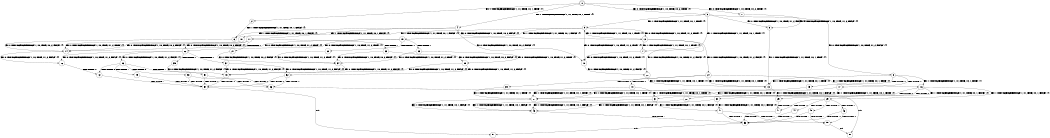 digraph BCG {
size = "7, 10.5";
center = TRUE;
node [shape = circle];
0 [peripheries = 2];
0 -> 1 [label = "EX !0 !ATOMIC_EXCH_BRANCH (1, +0, TRUE, +0, 2, TRUE) !{}"];
0 -> 2 [label = "EX !1 !ATOMIC_EXCH_BRANCH (1, +1, TRUE, +0, 1, TRUE) !{}"];
0 -> 3 [label = "EX !0 !ATOMIC_EXCH_BRANCH (1, +0, TRUE, +0, 2, TRUE) !{}"];
0 -> 4 [label = "EX !1 !ATOMIC_EXCH_BRANCH (1, +1, TRUE, +0, 1, TRUE) !{}"];
1 -> 5 [label = "EX !0 !ATOMIC_EXCH_BRANCH (1, +0, TRUE, +1, 2, FALSE) !{}"];
2 -> 6 [label = "EX !1 !ATOMIC_EXCH_BRANCH (1, +1, TRUE, +0, 1, FALSE) !{}"];
3 -> 5 [label = "EX !0 !ATOMIC_EXCH_BRANCH (1, +0, TRUE, +1, 2, FALSE) !{}"];
3 -> 7 [label = "EX !1 !ATOMIC_EXCH_BRANCH (1, +1, TRUE, +0, 1, TRUE) !{}"];
3 -> 8 [label = "EX !0 !ATOMIC_EXCH_BRANCH (1, +0, TRUE, +1, 2, FALSE) !{}"];
3 -> 9 [label = "EX !1 !ATOMIC_EXCH_BRANCH (1, +1, TRUE, +0, 1, TRUE) !{}"];
4 -> 6 [label = "EX !1 !ATOMIC_EXCH_BRANCH (1, +1, TRUE, +0, 1, FALSE) !{}"];
4 -> 10 [label = "EX !0 !ATOMIC_EXCH_BRANCH (1, +0, TRUE, +0, 2, FALSE) !{}"];
4 -> 11 [label = "EX !1 !ATOMIC_EXCH_BRANCH (1, +1, TRUE, +0, 1, FALSE) !{}"];
4 -> 12 [label = "EX !0 !ATOMIC_EXCH_BRANCH (1, +0, TRUE, +0, 2, FALSE) !{}"];
5 -> 13 [label = "EX !1 !ATOMIC_EXCH_BRANCH (1, +1, TRUE, +0, 1, TRUE) !{}"];
6 -> 14 [label = "EX !0 !ATOMIC_EXCH_BRANCH (1, +0, TRUE, +0, 2, FALSE) !{}"];
7 -> 10 [label = "EX !0 !ATOMIC_EXCH_BRANCH (1, +0, TRUE, +1, 2, TRUE) !{}"];
8 -> 13 [label = "EX !1 !ATOMIC_EXCH_BRANCH (1, +1, TRUE, +0, 1, TRUE) !{}"];
8 -> 15 [label = "TERMINATE !0"];
8 -> 16 [label = "EX !1 !ATOMIC_EXCH_BRANCH (1, +1, TRUE, +0, 1, TRUE) !{}"];
8 -> 17 [label = "TERMINATE !0"];
9 -> 10 [label = "EX !0 !ATOMIC_EXCH_BRANCH (1, +0, TRUE, +1, 2, TRUE) !{}"];
9 -> 18 [label = "EX !1 !ATOMIC_EXCH_BRANCH (1, +1, TRUE, +0, 1, FALSE) !{}"];
9 -> 12 [label = "EX !0 !ATOMIC_EXCH_BRANCH (1, +0, TRUE, +1, 2, TRUE) !{}"];
9 -> 19 [label = "EX !1 !ATOMIC_EXCH_BRANCH (1, +1, TRUE, +0, 1, FALSE) !{}"];
10 -> 20 [label = "EX !0 !ATOMIC_EXCH_BRANCH (1, +0, TRUE, +1, 2, FALSE) !{}"];
11 -> 14 [label = "EX !0 !ATOMIC_EXCH_BRANCH (1, +0, TRUE, +0, 2, FALSE) !{}"];
11 -> 21 [label = "TERMINATE !1"];
11 -> 22 [label = "EX !0 !ATOMIC_EXCH_BRANCH (1, +0, TRUE, +0, 2, FALSE) !{}"];
11 -> 23 [label = "TERMINATE !1"];
12 -> 20 [label = "EX !0 !ATOMIC_EXCH_BRANCH (1, +0, TRUE, +1, 2, FALSE) !{}"];
12 -> 7 [label = "EX !1 !ATOMIC_EXCH_BRANCH (1, +1, TRUE, +0, 1, TRUE) !{}"];
12 -> 24 [label = "EX !0 !ATOMIC_EXCH_BRANCH (1, +0, TRUE, +1, 2, FALSE) !{}"];
12 -> 9 [label = "EX !1 !ATOMIC_EXCH_BRANCH (1, +1, TRUE, +0, 1, TRUE) !{}"];
13 -> 25 [label = "EX !1 !ATOMIC_EXCH_BRANCH (1, +1, TRUE, +0, 1, FALSE) !{}"];
14 -> 26 [label = "EX !0 !ATOMIC_EXCH_BRANCH (1, +0, TRUE, +1, 2, FALSE) !{}"];
15 -> 27 [label = "EX !1 !ATOMIC_EXCH_BRANCH (1, +1, TRUE, +0, 1, TRUE) !{}"];
16 -> 25 [label = "EX !1 !ATOMIC_EXCH_BRANCH (1, +1, TRUE, +0, 1, FALSE) !{}"];
16 -> 28 [label = "TERMINATE !0"];
16 -> 29 [label = "EX !1 !ATOMIC_EXCH_BRANCH (1, +1, TRUE, +0, 1, FALSE) !{}"];
16 -> 30 [label = "TERMINATE !0"];
17 -> 27 [label = "EX !1 !ATOMIC_EXCH_BRANCH (1, +1, TRUE, +0, 1, TRUE) !{}"];
17 -> 31 [label = "EX !1 !ATOMIC_EXCH_BRANCH (1, +1, TRUE, +0, 1, TRUE) !{}"];
18 -> 14 [label = "EX !0 !ATOMIC_EXCH_BRANCH (1, +0, TRUE, +1, 2, TRUE) !{}"];
19 -> 14 [label = "EX !0 !ATOMIC_EXCH_BRANCH (1, +0, TRUE, +1, 2, TRUE) !{}"];
19 -> 32 [label = "TERMINATE !1"];
19 -> 22 [label = "EX !0 !ATOMIC_EXCH_BRANCH (1, +0, TRUE, +1, 2, TRUE) !{}"];
19 -> 33 [label = "TERMINATE !1"];
20 -> 13 [label = "EX !1 !ATOMIC_EXCH_BRANCH (1, +1, TRUE, +0, 1, TRUE) !{}"];
21 -> 34 [label = "EX !0 !ATOMIC_EXCH_BRANCH (1, +0, TRUE, +0, 2, FALSE) !{}"];
22 -> 26 [label = "EX !0 !ATOMIC_EXCH_BRANCH (1, +0, TRUE, +1, 2, FALSE) !{}"];
22 -> 35 [label = "TERMINATE !1"];
22 -> 36 [label = "EX !0 !ATOMIC_EXCH_BRANCH (1, +0, TRUE, +1, 2, FALSE) !{}"];
22 -> 37 [label = "TERMINATE !1"];
23 -> 34 [label = "EX !0 !ATOMIC_EXCH_BRANCH (1, +0, TRUE, +0, 2, FALSE) !{}"];
23 -> 38 [label = "EX !0 !ATOMIC_EXCH_BRANCH (1, +0, TRUE, +0, 2, FALSE) !{}"];
24 -> 13 [label = "EX !1 !ATOMIC_EXCH_BRANCH (1, +1, TRUE, +0, 1, TRUE) !{}"];
24 -> 39 [label = "TERMINATE !0"];
24 -> 16 [label = "EX !1 !ATOMIC_EXCH_BRANCH (1, +1, TRUE, +0, 1, TRUE) !{}"];
24 -> 40 [label = "TERMINATE !0"];
25 -> 41 [label = "TERMINATE !0"];
26 -> 42 [label = "TERMINATE !0"];
27 -> 43 [label = "EX !1 !ATOMIC_EXCH_BRANCH (1, +1, TRUE, +0, 1, FALSE) !{}"];
28 -> 43 [label = "EX !1 !ATOMIC_EXCH_BRANCH (1, +1, TRUE, +0, 1, FALSE) !{}"];
29 -> 41 [label = "TERMINATE !0"];
29 -> 44 [label = "TERMINATE !1"];
29 -> 45 [label = "TERMINATE !0"];
29 -> 46 [label = "TERMINATE !1"];
30 -> 43 [label = "EX !1 !ATOMIC_EXCH_BRANCH (1, +1, TRUE, +0, 1, FALSE) !{}"];
30 -> 47 [label = "EX !1 !ATOMIC_EXCH_BRANCH (1, +1, TRUE, +0, 1, FALSE) !{}"];
31 -> 43 [label = "EX !1 !ATOMIC_EXCH_BRANCH (1, +1, TRUE, +0, 1, FALSE) !{}"];
31 -> 47 [label = "EX !1 !ATOMIC_EXCH_BRANCH (1, +1, TRUE, +0, 1, FALSE) !{}"];
32 -> 34 [label = "EX !0 !ATOMIC_EXCH_BRANCH (1, +0, TRUE, +1, 2, TRUE) !{}"];
33 -> 34 [label = "EX !0 !ATOMIC_EXCH_BRANCH (1, +0, TRUE, +1, 2, TRUE) !{}"];
33 -> 38 [label = "EX !0 !ATOMIC_EXCH_BRANCH (1, +0, TRUE, +1, 2, TRUE) !{}"];
34 -> 48 [label = "EX !0 !ATOMIC_EXCH_BRANCH (1, +0, TRUE, +1, 2, FALSE) !{}"];
35 -> 48 [label = "EX !0 !ATOMIC_EXCH_BRANCH (1, +0, TRUE, +1, 2, FALSE) !{}"];
36 -> 42 [label = "TERMINATE !0"];
36 -> 49 [label = "TERMINATE !1"];
36 -> 50 [label = "TERMINATE !0"];
36 -> 51 [label = "TERMINATE !1"];
37 -> 48 [label = "EX !0 !ATOMIC_EXCH_BRANCH (1, +0, TRUE, +1, 2, FALSE) !{}"];
37 -> 52 [label = "EX !0 !ATOMIC_EXCH_BRANCH (1, +0, TRUE, +1, 2, FALSE) !{}"];
38 -> 48 [label = "EX !0 !ATOMIC_EXCH_BRANCH (1, +0, TRUE, +1, 2, FALSE) !{}"];
38 -> 52 [label = "EX !0 !ATOMIC_EXCH_BRANCH (1, +0, TRUE, +1, 2, FALSE) !{}"];
39 -> 27 [label = "EX !1 !ATOMIC_EXCH_BRANCH (1, +1, TRUE, +0, 1, TRUE) !{}"];
40 -> 27 [label = "EX !1 !ATOMIC_EXCH_BRANCH (1, +1, TRUE, +0, 1, TRUE) !{}"];
40 -> 31 [label = "EX !1 !ATOMIC_EXCH_BRANCH (1, +1, TRUE, +0, 1, TRUE) !{}"];
41 -> 53 [label = "TERMINATE !1"];
42 -> 54 [label = "TERMINATE !1"];
43 -> 53 [label = "TERMINATE !1"];
44 -> 53 [label = "TERMINATE !0"];
45 -> 53 [label = "TERMINATE !1"];
45 -> 55 [label = "TERMINATE !1"];
46 -> 53 [label = "TERMINATE !0"];
46 -> 55 [label = "TERMINATE !0"];
47 -> 53 [label = "TERMINATE !1"];
47 -> 55 [label = "TERMINATE !1"];
48 -> 54 [label = "TERMINATE !0"];
49 -> 54 [label = "TERMINATE !0"];
50 -> 54 [label = "TERMINATE !1"];
50 -> 56 [label = "TERMINATE !1"];
51 -> 54 [label = "TERMINATE !0"];
51 -> 56 [label = "TERMINATE !0"];
52 -> 54 [label = "TERMINATE !0"];
52 -> 56 [label = "TERMINATE !0"];
53 -> 57 [label = "exit"];
54 -> 57 [label = "exit"];
55 -> 58 [label = "exit"];
56 -> 58 [label = "exit"];
}
